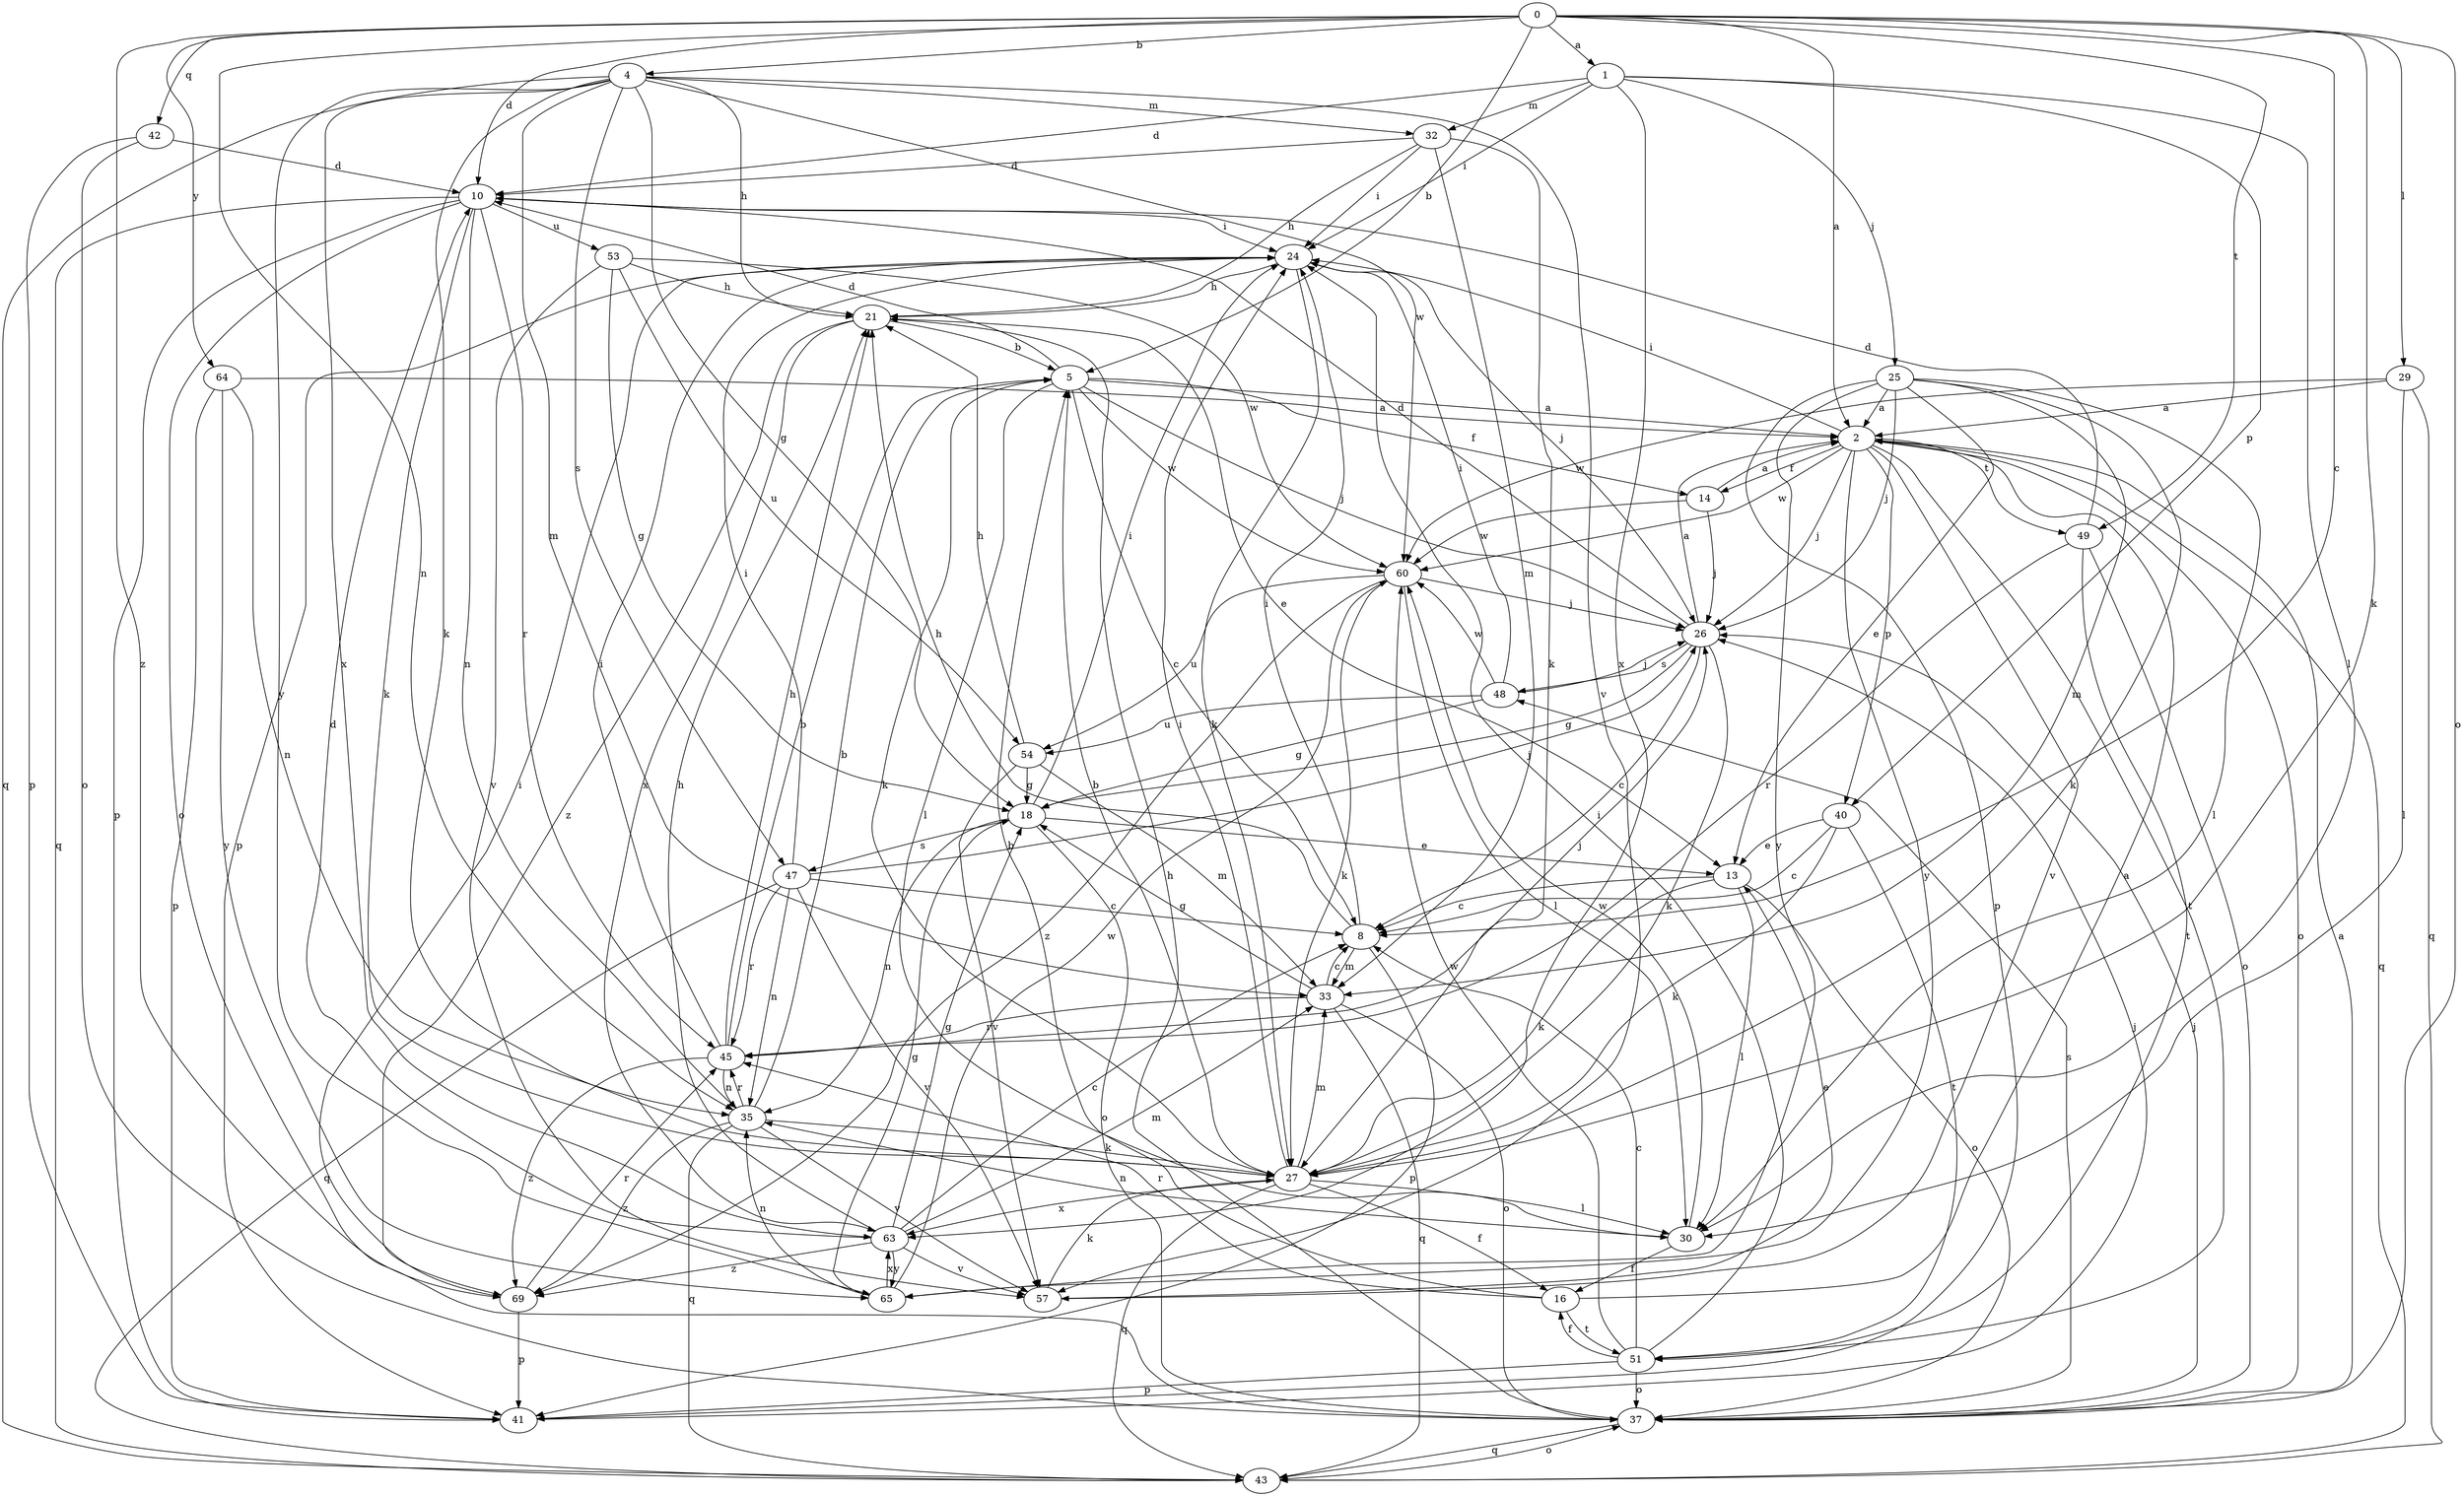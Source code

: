 strict digraph  {
0;
1;
2;
4;
5;
8;
10;
13;
14;
16;
18;
21;
24;
25;
26;
27;
29;
30;
32;
33;
35;
37;
40;
41;
42;
43;
45;
47;
48;
49;
51;
53;
54;
57;
60;
63;
64;
65;
69;
0 -> 1  [label=a];
0 -> 2  [label=a];
0 -> 4  [label=b];
0 -> 5  [label=b];
0 -> 8  [label=c];
0 -> 10  [label=d];
0 -> 27  [label=k];
0 -> 29  [label=l];
0 -> 35  [label=n];
0 -> 37  [label=o];
0 -> 42  [label=q];
0 -> 49  [label=t];
0 -> 64  [label=y];
0 -> 69  [label=z];
1 -> 10  [label=d];
1 -> 24  [label=i];
1 -> 25  [label=j];
1 -> 30  [label=l];
1 -> 32  [label=m];
1 -> 40  [label=p];
1 -> 63  [label=x];
2 -> 14  [label=f];
2 -> 24  [label=i];
2 -> 26  [label=j];
2 -> 37  [label=o];
2 -> 40  [label=p];
2 -> 43  [label=q];
2 -> 49  [label=t];
2 -> 51  [label=t];
2 -> 57  [label=v];
2 -> 60  [label=w];
2 -> 65  [label=y];
4 -> 18  [label=g];
4 -> 21  [label=h];
4 -> 27  [label=k];
4 -> 32  [label=m];
4 -> 33  [label=m];
4 -> 43  [label=q];
4 -> 47  [label=s];
4 -> 57  [label=v];
4 -> 60  [label=w];
4 -> 63  [label=x];
4 -> 65  [label=y];
5 -> 2  [label=a];
5 -> 8  [label=c];
5 -> 10  [label=d];
5 -> 14  [label=f];
5 -> 26  [label=j];
5 -> 27  [label=k];
5 -> 30  [label=l];
5 -> 60  [label=w];
8 -> 21  [label=h];
8 -> 24  [label=i];
8 -> 33  [label=m];
8 -> 41  [label=p];
10 -> 24  [label=i];
10 -> 27  [label=k];
10 -> 35  [label=n];
10 -> 37  [label=o];
10 -> 41  [label=p];
10 -> 43  [label=q];
10 -> 45  [label=r];
10 -> 53  [label=u];
13 -> 8  [label=c];
13 -> 27  [label=k];
13 -> 30  [label=l];
13 -> 37  [label=o];
14 -> 2  [label=a];
14 -> 26  [label=j];
14 -> 60  [label=w];
16 -> 2  [label=a];
16 -> 5  [label=b];
16 -> 45  [label=r];
16 -> 51  [label=t];
18 -> 13  [label=e];
18 -> 24  [label=i];
18 -> 35  [label=n];
18 -> 37  [label=o];
18 -> 47  [label=s];
21 -> 5  [label=b];
21 -> 13  [label=e];
21 -> 63  [label=x];
21 -> 69  [label=z];
24 -> 21  [label=h];
24 -> 26  [label=j];
24 -> 27  [label=k];
24 -> 41  [label=p];
25 -> 2  [label=a];
25 -> 13  [label=e];
25 -> 26  [label=j];
25 -> 27  [label=k];
25 -> 30  [label=l];
25 -> 33  [label=m];
25 -> 41  [label=p];
25 -> 65  [label=y];
26 -> 2  [label=a];
26 -> 8  [label=c];
26 -> 10  [label=d];
26 -> 18  [label=g];
26 -> 27  [label=k];
26 -> 48  [label=s];
27 -> 5  [label=b];
27 -> 16  [label=f];
27 -> 24  [label=i];
27 -> 30  [label=l];
27 -> 33  [label=m];
27 -> 43  [label=q];
27 -> 63  [label=x];
29 -> 2  [label=a];
29 -> 30  [label=l];
29 -> 43  [label=q];
29 -> 60  [label=w];
30 -> 16  [label=f];
30 -> 35  [label=n];
30 -> 60  [label=w];
32 -> 10  [label=d];
32 -> 21  [label=h];
32 -> 24  [label=i];
32 -> 27  [label=k];
32 -> 33  [label=m];
33 -> 8  [label=c];
33 -> 18  [label=g];
33 -> 37  [label=o];
33 -> 43  [label=q];
33 -> 45  [label=r];
35 -> 5  [label=b];
35 -> 27  [label=k];
35 -> 43  [label=q];
35 -> 45  [label=r];
35 -> 57  [label=v];
35 -> 69  [label=z];
37 -> 2  [label=a];
37 -> 21  [label=h];
37 -> 26  [label=j];
37 -> 43  [label=q];
37 -> 48  [label=s];
40 -> 8  [label=c];
40 -> 13  [label=e];
40 -> 27  [label=k];
40 -> 51  [label=t];
41 -> 26  [label=j];
42 -> 10  [label=d];
42 -> 37  [label=o];
42 -> 41  [label=p];
43 -> 37  [label=o];
45 -> 5  [label=b];
45 -> 21  [label=h];
45 -> 24  [label=i];
45 -> 26  [label=j];
45 -> 35  [label=n];
45 -> 69  [label=z];
47 -> 8  [label=c];
47 -> 24  [label=i];
47 -> 26  [label=j];
47 -> 35  [label=n];
47 -> 43  [label=q];
47 -> 45  [label=r];
47 -> 57  [label=v];
48 -> 18  [label=g];
48 -> 24  [label=i];
48 -> 26  [label=j];
48 -> 54  [label=u];
48 -> 60  [label=w];
49 -> 10  [label=d];
49 -> 37  [label=o];
49 -> 45  [label=r];
49 -> 51  [label=t];
51 -> 8  [label=c];
51 -> 16  [label=f];
51 -> 24  [label=i];
51 -> 37  [label=o];
51 -> 41  [label=p];
51 -> 60  [label=w];
53 -> 18  [label=g];
53 -> 21  [label=h];
53 -> 54  [label=u];
53 -> 57  [label=v];
53 -> 60  [label=w];
54 -> 18  [label=g];
54 -> 21  [label=h];
54 -> 33  [label=m];
54 -> 57  [label=v];
57 -> 13  [label=e];
57 -> 27  [label=k];
60 -> 26  [label=j];
60 -> 27  [label=k];
60 -> 30  [label=l];
60 -> 54  [label=u];
60 -> 69  [label=z];
63 -> 8  [label=c];
63 -> 10  [label=d];
63 -> 18  [label=g];
63 -> 21  [label=h];
63 -> 33  [label=m];
63 -> 57  [label=v];
63 -> 65  [label=y];
63 -> 69  [label=z];
64 -> 2  [label=a];
64 -> 35  [label=n];
64 -> 41  [label=p];
64 -> 65  [label=y];
65 -> 18  [label=g];
65 -> 35  [label=n];
65 -> 60  [label=w];
65 -> 63  [label=x];
69 -> 24  [label=i];
69 -> 41  [label=p];
69 -> 45  [label=r];
}
